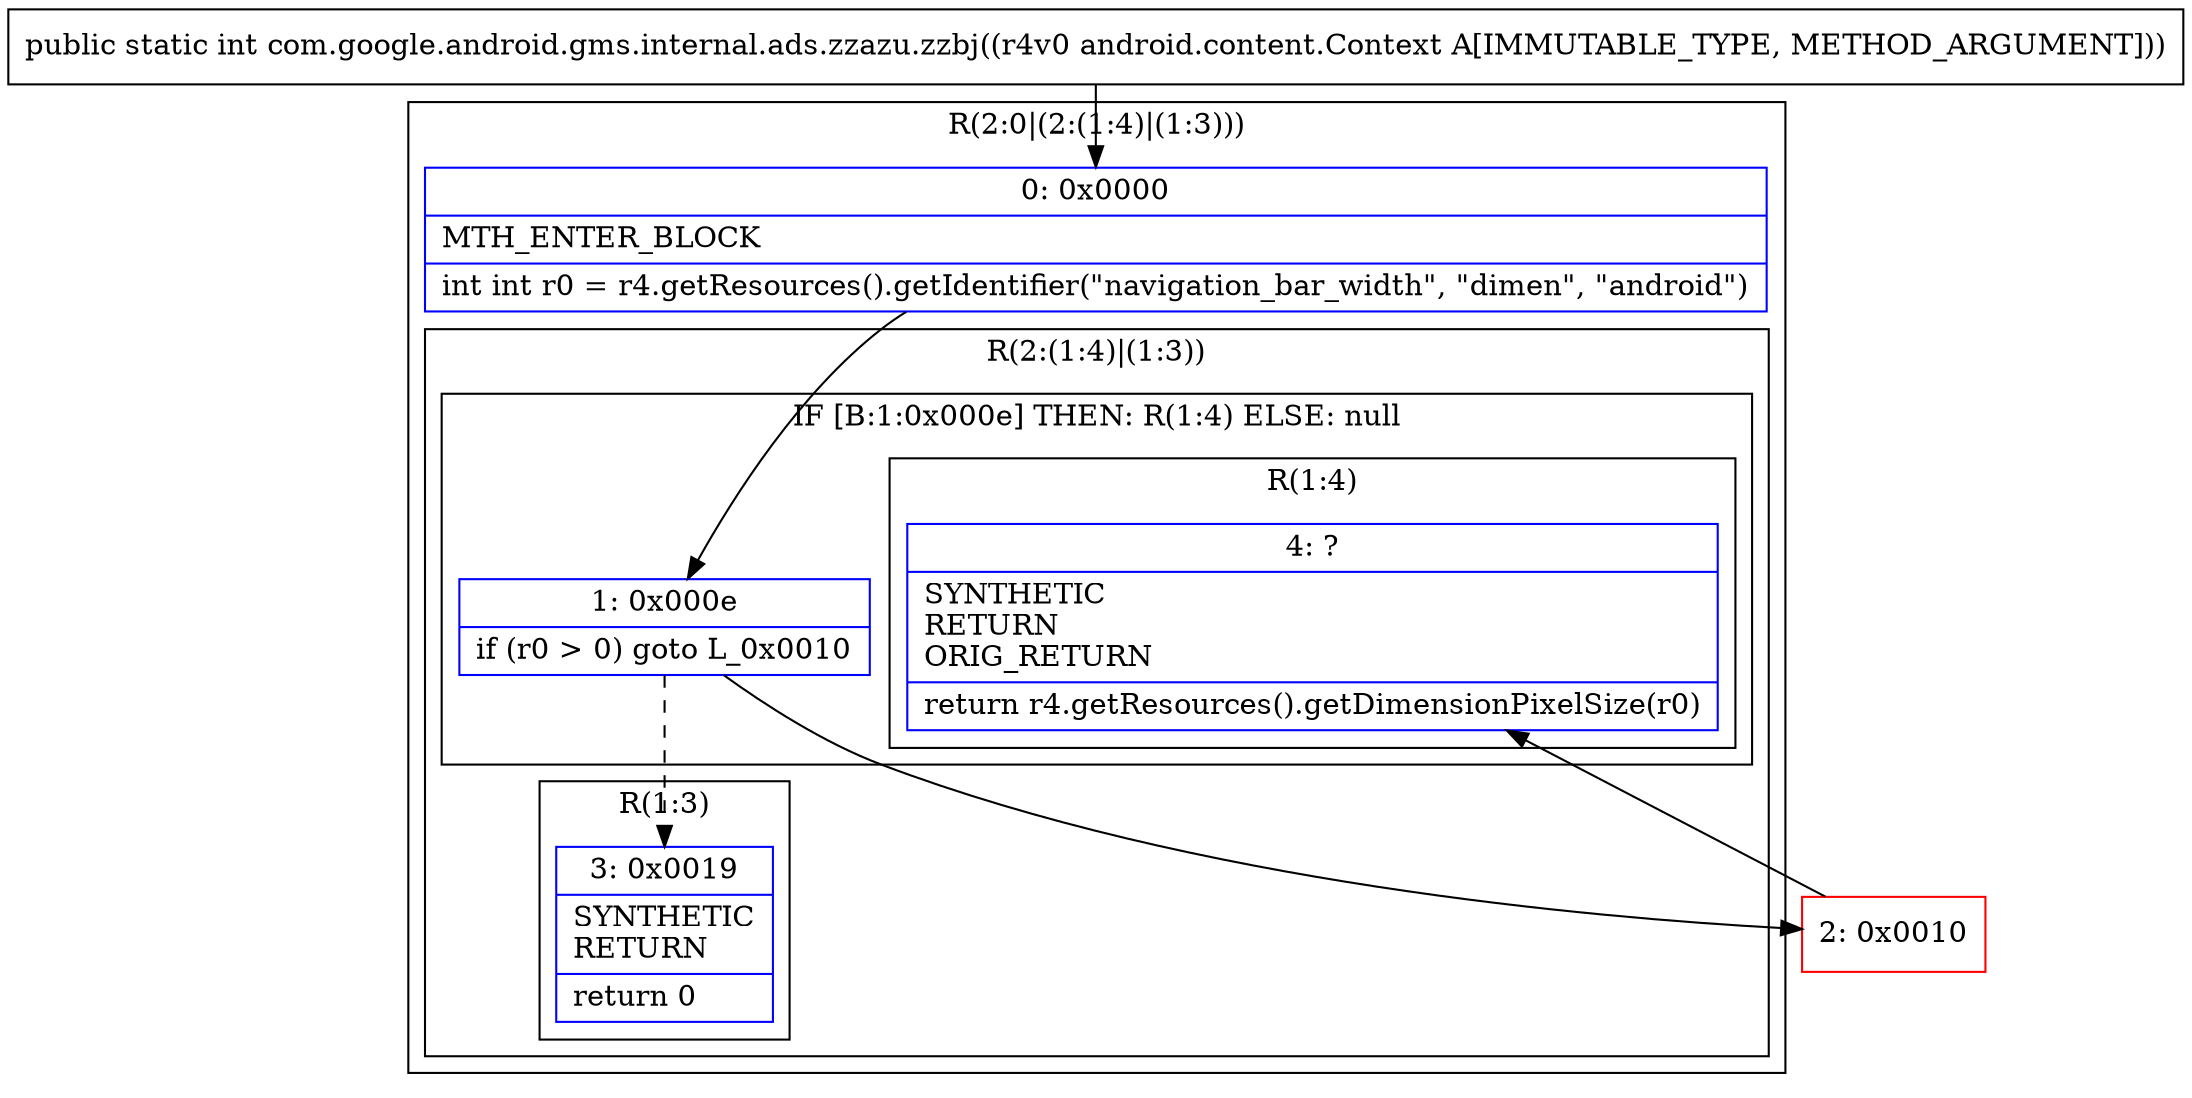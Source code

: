 digraph "CFG forcom.google.android.gms.internal.ads.zzazu.zzbj(Landroid\/content\/Context;)I" {
subgraph cluster_Region_395032799 {
label = "R(2:0|(2:(1:4)|(1:3)))";
node [shape=record,color=blue];
Node_0 [shape=record,label="{0\:\ 0x0000|MTH_ENTER_BLOCK\l|int int r0 = r4.getResources().getIdentifier(\"navigation_bar_width\", \"dimen\", \"android\")\l}"];
subgraph cluster_Region_1897801221 {
label = "R(2:(1:4)|(1:3))";
node [shape=record,color=blue];
subgraph cluster_IfRegion_1304438244 {
label = "IF [B:1:0x000e] THEN: R(1:4) ELSE: null";
node [shape=record,color=blue];
Node_1 [shape=record,label="{1\:\ 0x000e|if (r0 \> 0) goto L_0x0010\l}"];
subgraph cluster_Region_1690368761 {
label = "R(1:4)";
node [shape=record,color=blue];
Node_4 [shape=record,label="{4\:\ ?|SYNTHETIC\lRETURN\lORIG_RETURN\l|return r4.getResources().getDimensionPixelSize(r0)\l}"];
}
}
subgraph cluster_Region_1251609125 {
label = "R(1:3)";
node [shape=record,color=blue];
Node_3 [shape=record,label="{3\:\ 0x0019|SYNTHETIC\lRETURN\l|return 0\l}"];
}
}
}
Node_2 [shape=record,color=red,label="{2\:\ 0x0010}"];
MethodNode[shape=record,label="{public static int com.google.android.gms.internal.ads.zzazu.zzbj((r4v0 android.content.Context A[IMMUTABLE_TYPE, METHOD_ARGUMENT])) }"];
MethodNode -> Node_0;
Node_0 -> Node_1;
Node_1 -> Node_2;
Node_1 -> Node_3[style=dashed];
Node_2 -> Node_4;
}

